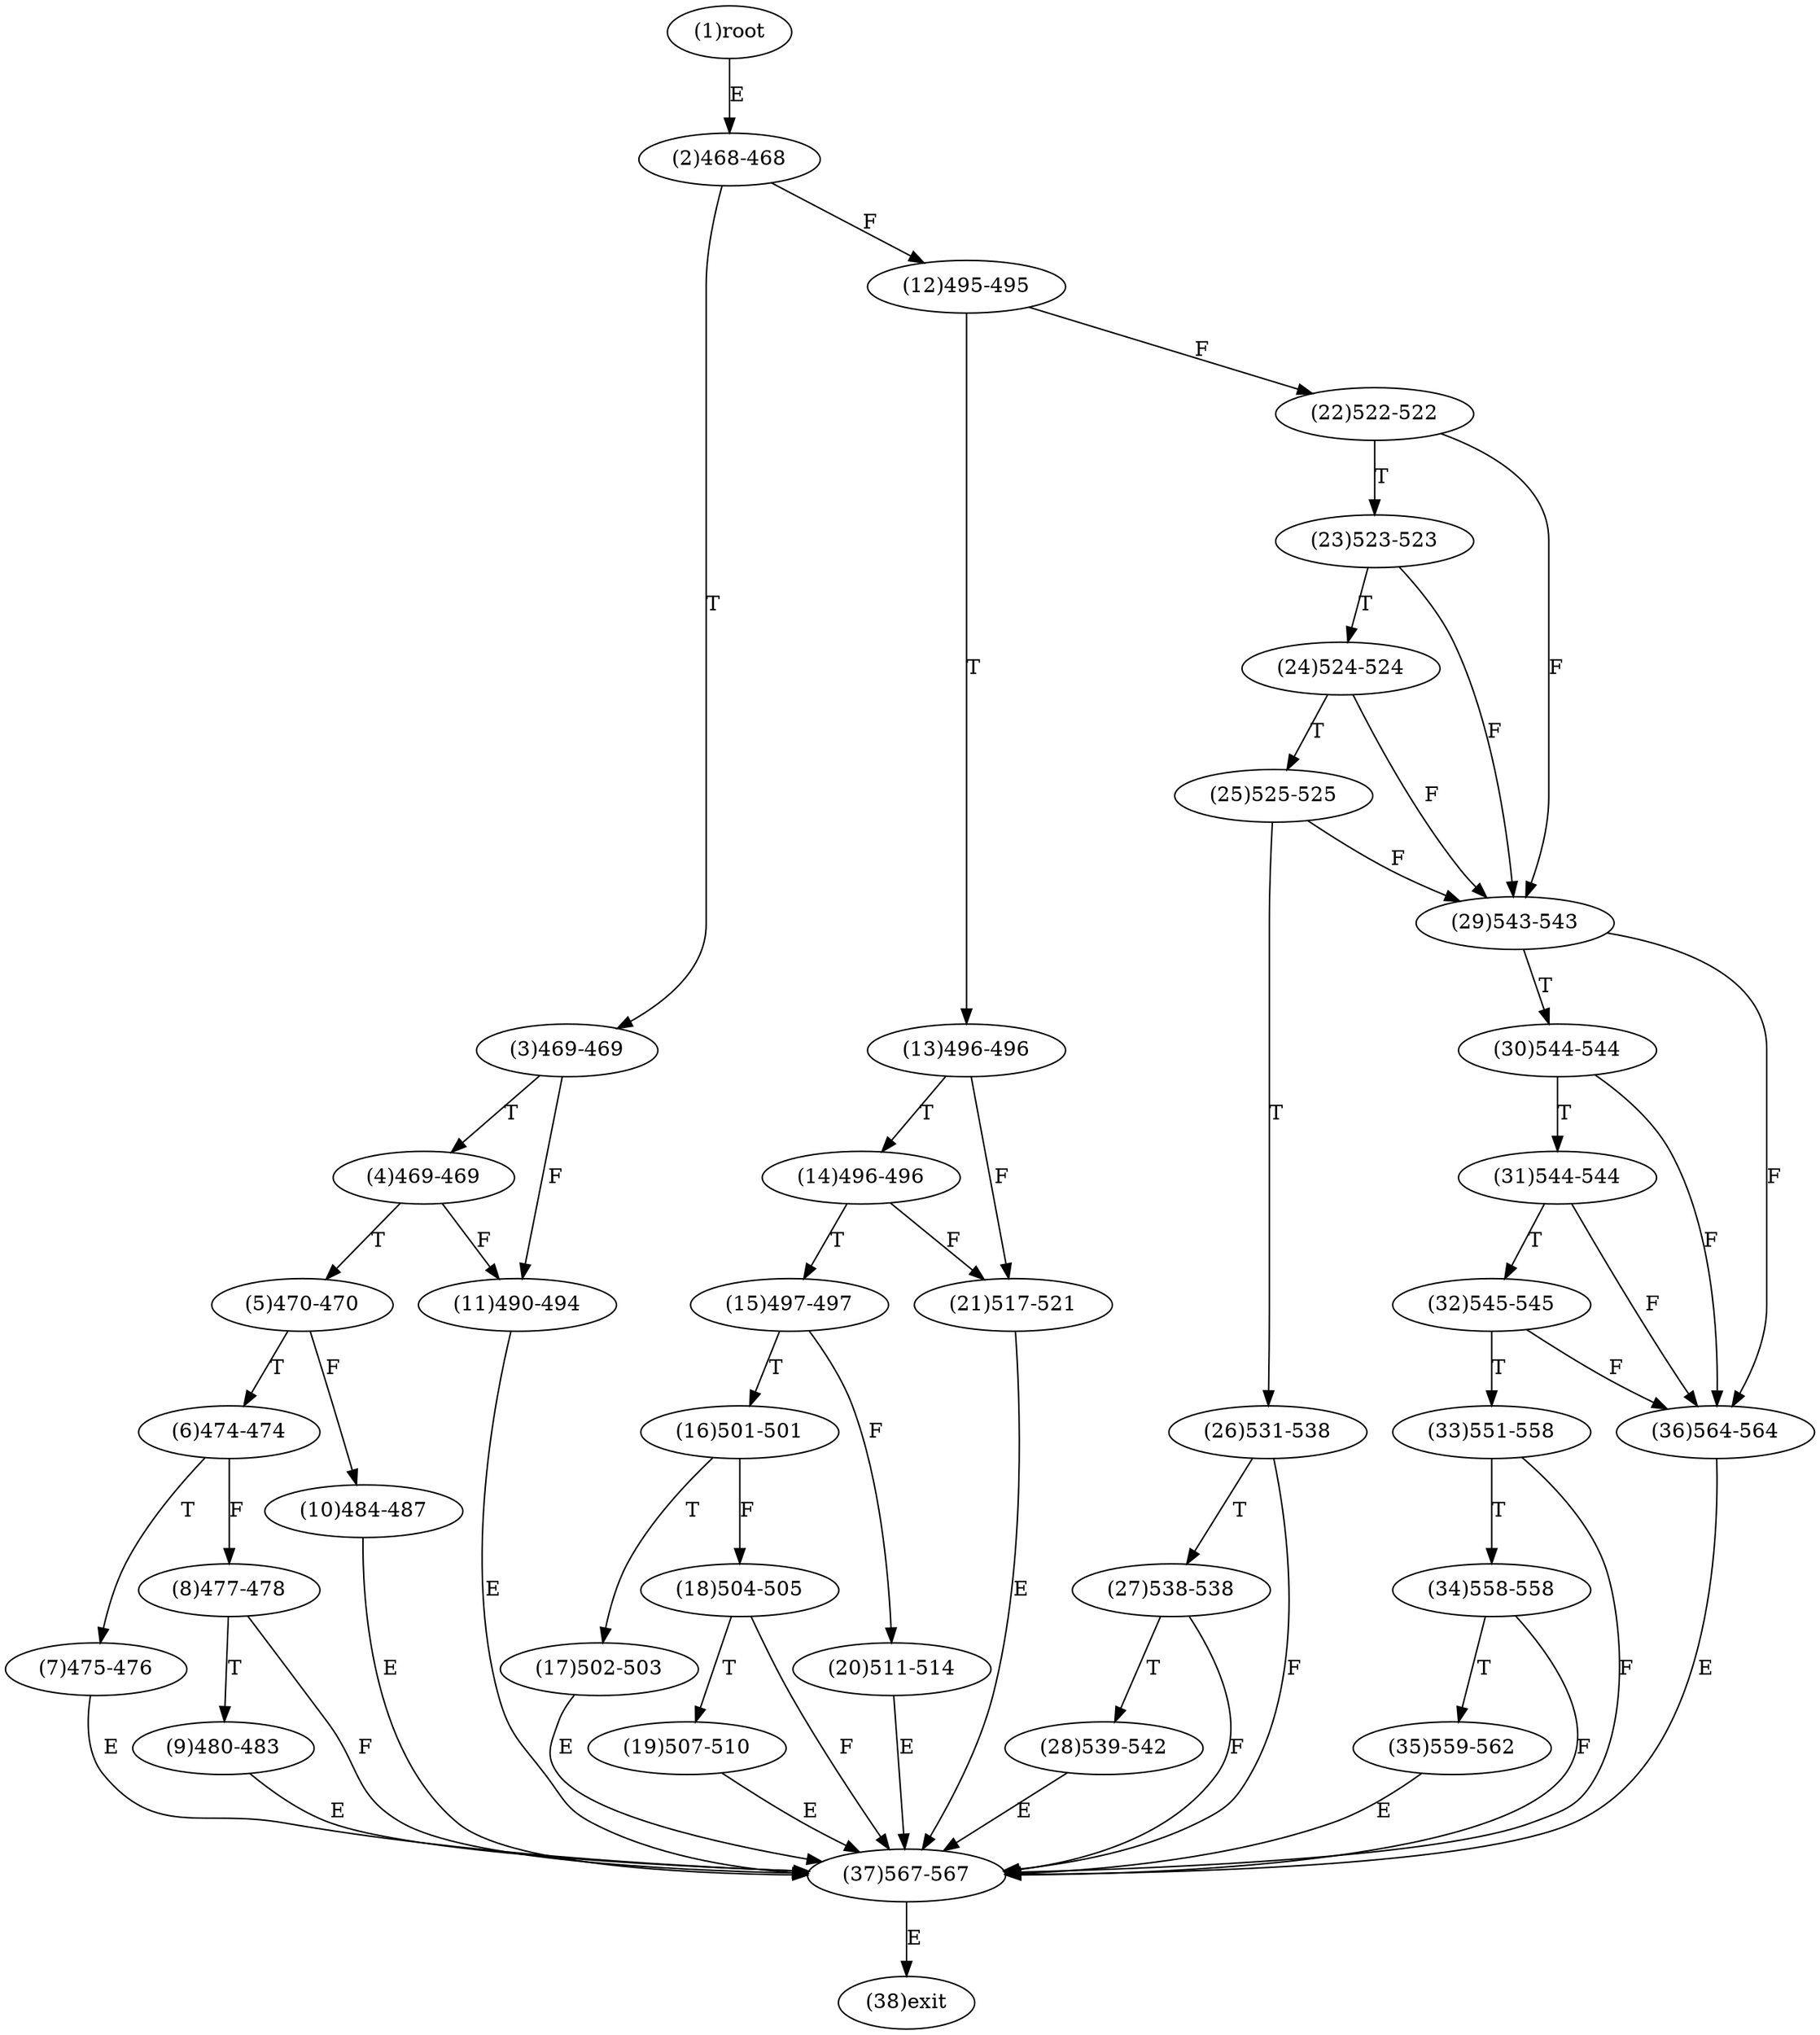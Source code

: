 digraph "" { 
1[ label="(1)root"];
2[ label="(2)468-468"];
3[ label="(3)469-469"];
4[ label="(4)469-469"];
5[ label="(5)470-470"];
6[ label="(6)474-474"];
7[ label="(7)475-476"];
8[ label="(8)477-478"];
9[ label="(9)480-483"];
10[ label="(10)484-487"];
11[ label="(11)490-494"];
12[ label="(12)495-495"];
13[ label="(13)496-496"];
14[ label="(14)496-496"];
15[ label="(15)497-497"];
17[ label="(17)502-503"];
16[ label="(16)501-501"];
19[ label="(19)507-510"];
18[ label="(18)504-505"];
21[ label="(21)517-521"];
20[ label="(20)511-514"];
23[ label="(23)523-523"];
22[ label="(22)522-522"];
25[ label="(25)525-525"];
24[ label="(24)524-524"];
27[ label="(27)538-538"];
26[ label="(26)531-538"];
29[ label="(29)543-543"];
28[ label="(28)539-542"];
31[ label="(31)544-544"];
30[ label="(30)544-544"];
34[ label="(34)558-558"];
35[ label="(35)559-562"];
32[ label="(32)545-545"];
33[ label="(33)551-558"];
38[ label="(38)exit"];
36[ label="(36)564-564"];
37[ label="(37)567-567"];
1->2[ label="E"];
2->12[ label="F"];
2->3[ label="T"];
3->11[ label="F"];
3->4[ label="T"];
4->11[ label="F"];
4->5[ label="T"];
5->10[ label="F"];
5->6[ label="T"];
6->8[ label="F"];
6->7[ label="T"];
7->37[ label="E"];
8->37[ label="F"];
8->9[ label="T"];
9->37[ label="E"];
10->37[ label="E"];
11->37[ label="E"];
12->22[ label="F"];
12->13[ label="T"];
13->21[ label="F"];
13->14[ label="T"];
14->21[ label="F"];
14->15[ label="T"];
15->20[ label="F"];
15->16[ label="T"];
16->18[ label="F"];
16->17[ label="T"];
17->37[ label="E"];
18->37[ label="F"];
18->19[ label="T"];
19->37[ label="E"];
20->37[ label="E"];
21->37[ label="E"];
22->29[ label="F"];
22->23[ label="T"];
23->29[ label="F"];
23->24[ label="T"];
24->29[ label="F"];
24->25[ label="T"];
25->29[ label="F"];
25->26[ label="T"];
26->37[ label="F"];
26->27[ label="T"];
27->37[ label="F"];
27->28[ label="T"];
28->37[ label="E"];
29->36[ label="F"];
29->30[ label="T"];
30->36[ label="F"];
30->31[ label="T"];
31->36[ label="F"];
31->32[ label="T"];
32->36[ label="F"];
32->33[ label="T"];
33->37[ label="F"];
33->34[ label="T"];
34->37[ label="F"];
34->35[ label="T"];
35->37[ label="E"];
36->37[ label="E"];
37->38[ label="E"];
}